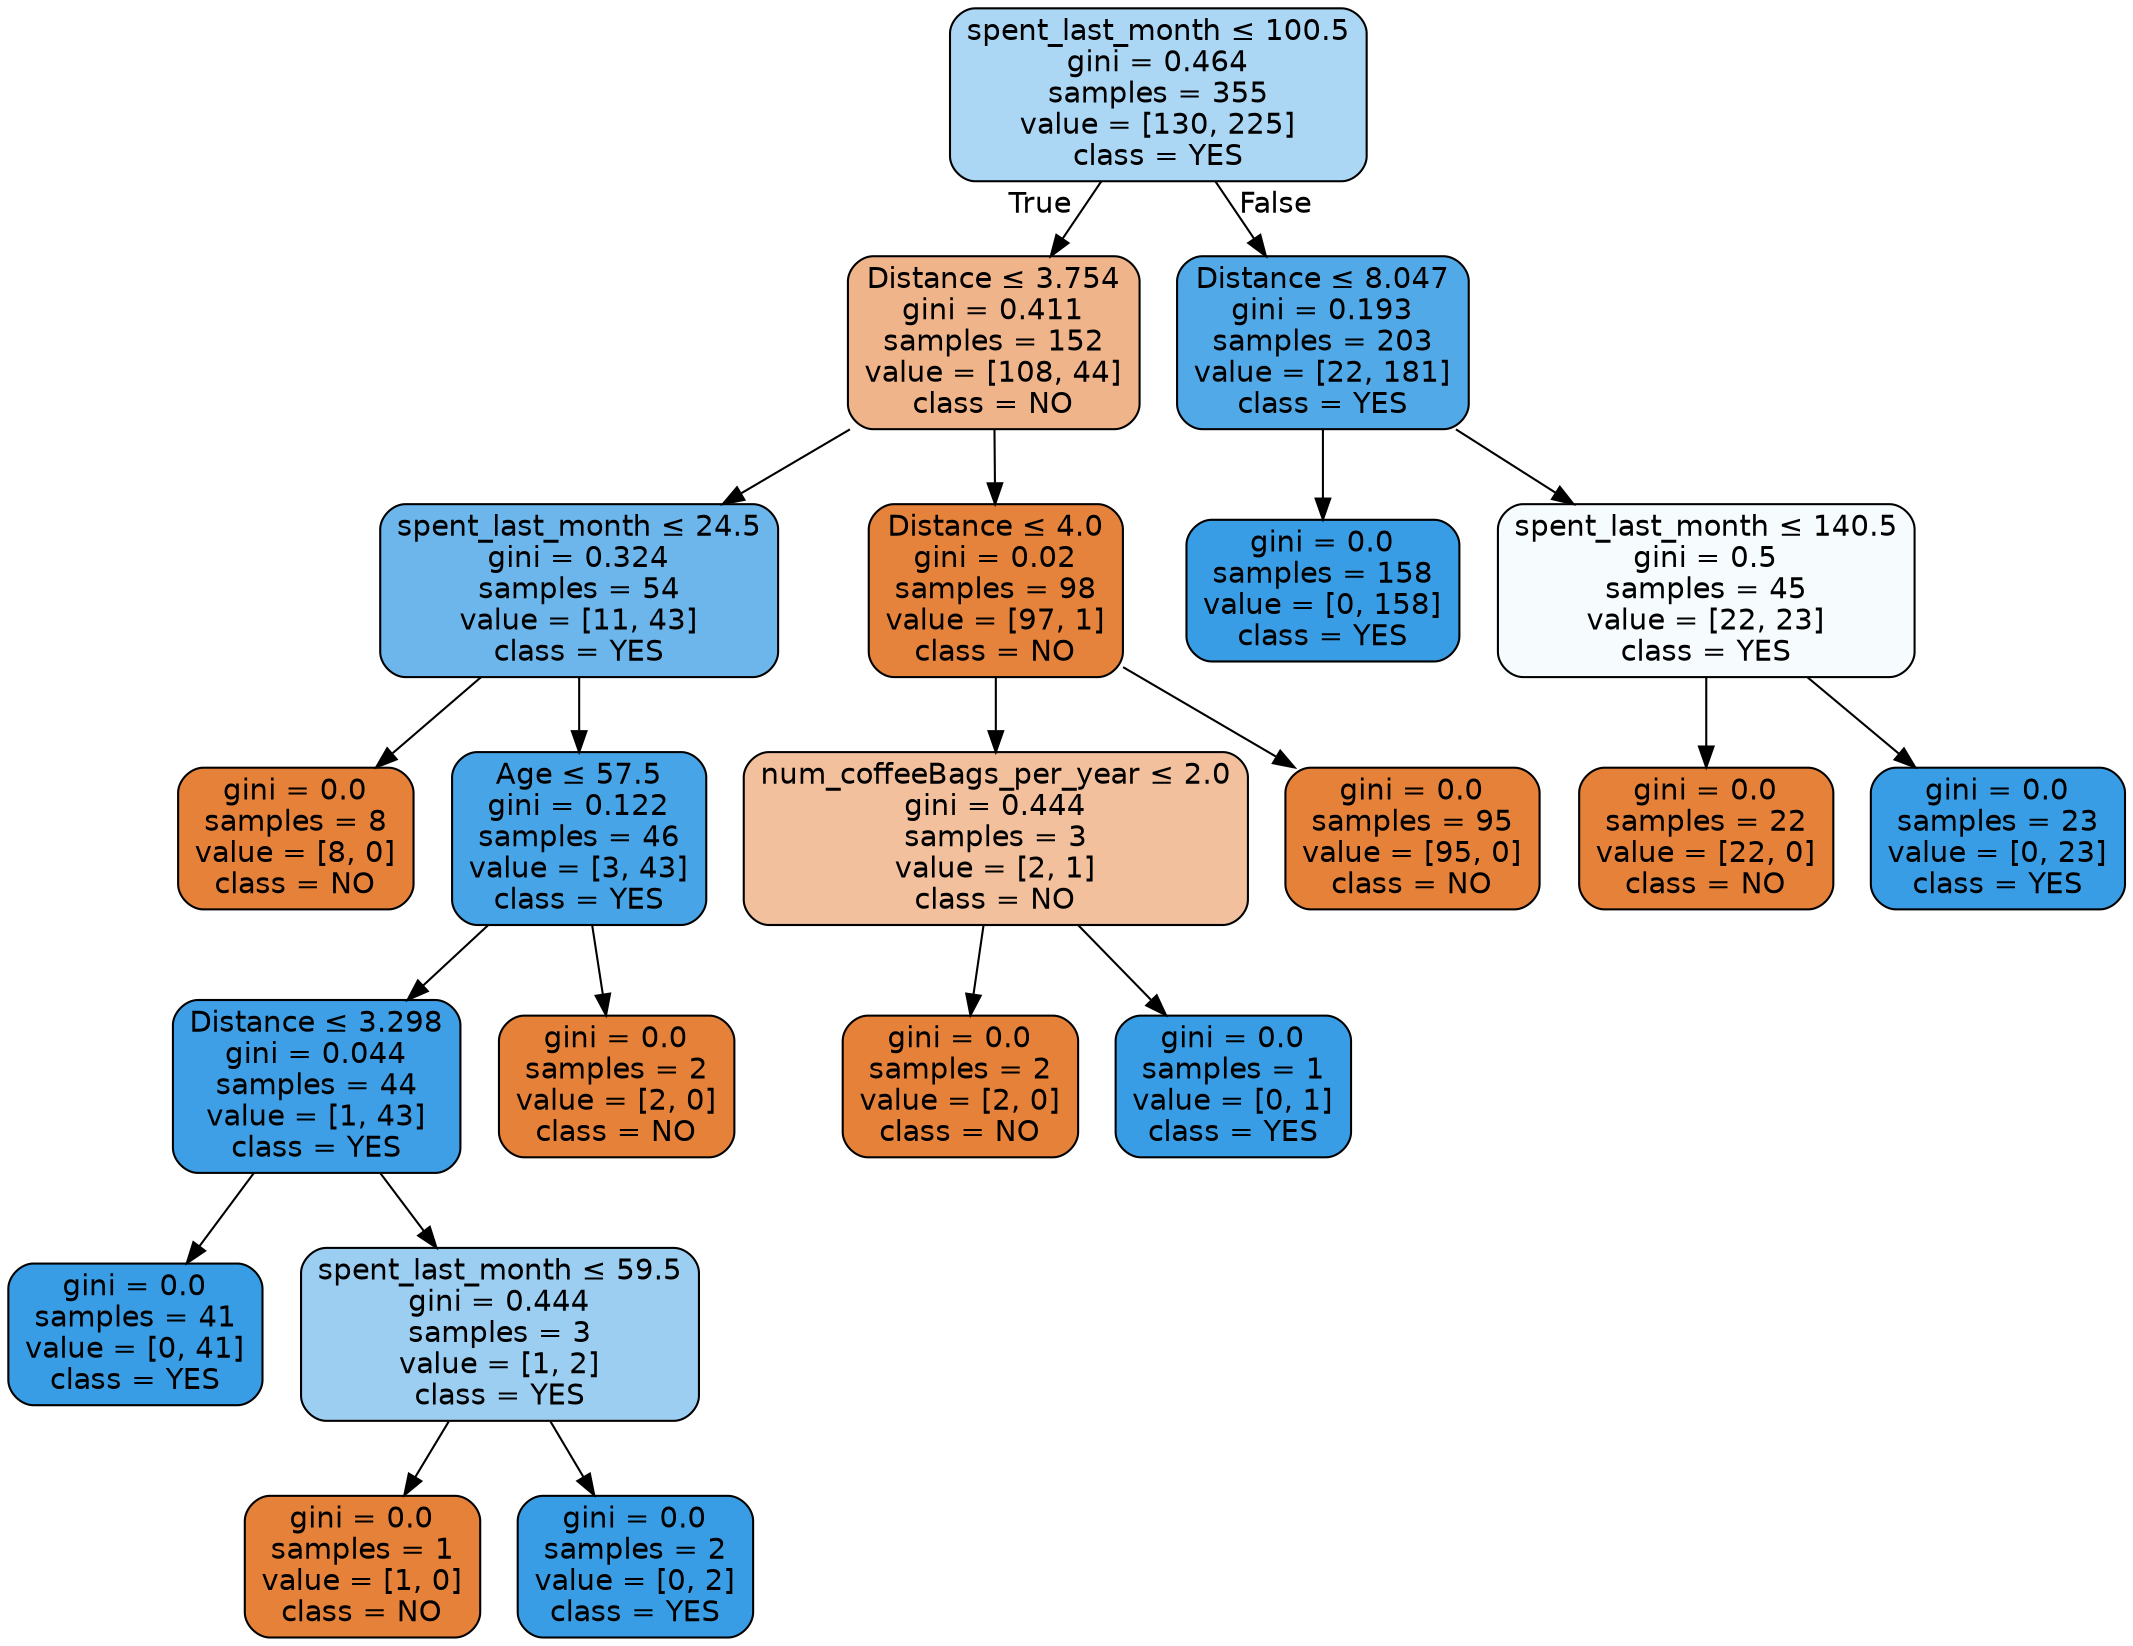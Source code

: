 digraph Tree {
node [shape=box, style="filled, rounded", color="black", fontname=helvetica] ;
edge [fontname=helvetica] ;
0 [label=<spent_last_month &le; 100.5<br/>gini = 0.464<br/>samples = 355<br/>value = [130, 225]<br/>class = YES>, fillcolor="#abd6f4"] ;
1 [label=<Distance &le; 3.754<br/>gini = 0.411<br/>samples = 152<br/>value = [108, 44]<br/>class = NO>, fillcolor="#f0b48a"] ;
0 -> 1 [labeldistance=2.5, labelangle=45, headlabel="True"] ;
2 [label=<spent_last_month &le; 24.5<br/>gini = 0.324<br/>samples = 54<br/>value = [11, 43]<br/>class = YES>, fillcolor="#6cb6ec"] ;
1 -> 2 ;
3 [label=<gini = 0.0<br/>samples = 8<br/>value = [8, 0]<br/>class = NO>, fillcolor="#e58139"] ;
2 -> 3 ;
4 [label=<Age &le; 57.5<br/>gini = 0.122<br/>samples = 46<br/>value = [3, 43]<br/>class = YES>, fillcolor="#47a4e7"] ;
2 -> 4 ;
5 [label=<Distance &le; 3.298<br/>gini = 0.044<br/>samples = 44<br/>value = [1, 43]<br/>class = YES>, fillcolor="#3e9fe6"] ;
4 -> 5 ;
6 [label=<gini = 0.0<br/>samples = 41<br/>value = [0, 41]<br/>class = YES>, fillcolor="#399de5"] ;
5 -> 6 ;
7 [label=<spent_last_month &le; 59.5<br/>gini = 0.444<br/>samples = 3<br/>value = [1, 2]<br/>class = YES>, fillcolor="#9ccef2"] ;
5 -> 7 ;
8 [label=<gini = 0.0<br/>samples = 1<br/>value = [1, 0]<br/>class = NO>, fillcolor="#e58139"] ;
7 -> 8 ;
9 [label=<gini = 0.0<br/>samples = 2<br/>value = [0, 2]<br/>class = YES>, fillcolor="#399de5"] ;
7 -> 9 ;
10 [label=<gini = 0.0<br/>samples = 2<br/>value = [2, 0]<br/>class = NO>, fillcolor="#e58139"] ;
4 -> 10 ;
11 [label=<Distance &le; 4.0<br/>gini = 0.02<br/>samples = 98<br/>value = [97, 1]<br/>class = NO>, fillcolor="#e5823b"] ;
1 -> 11 ;
12 [label=<num_coffeeBags_per_year &le; 2.0<br/>gini = 0.444<br/>samples = 3<br/>value = [2, 1]<br/>class = NO>, fillcolor="#f2c09c"] ;
11 -> 12 ;
13 [label=<gini = 0.0<br/>samples = 2<br/>value = [2, 0]<br/>class = NO>, fillcolor="#e58139"] ;
12 -> 13 ;
14 [label=<gini = 0.0<br/>samples = 1<br/>value = [0, 1]<br/>class = YES>, fillcolor="#399de5"] ;
12 -> 14 ;
15 [label=<gini = 0.0<br/>samples = 95<br/>value = [95, 0]<br/>class = NO>, fillcolor="#e58139"] ;
11 -> 15 ;
16 [label=<Distance &le; 8.047<br/>gini = 0.193<br/>samples = 203<br/>value = [22, 181]<br/>class = YES>, fillcolor="#51a9e8"] ;
0 -> 16 [labeldistance=2.5, labelangle=-45, headlabel="False"] ;
17 [label=<gini = 0.0<br/>samples = 158<br/>value = [0, 158]<br/>class = YES>, fillcolor="#399de5"] ;
16 -> 17 ;
18 [label=<spent_last_month &le; 140.5<br/>gini = 0.5<br/>samples = 45<br/>value = [22, 23]<br/>class = YES>, fillcolor="#f6fbfe"] ;
16 -> 18 ;
19 [label=<gini = 0.0<br/>samples = 22<br/>value = [22, 0]<br/>class = NO>, fillcolor="#e58139"] ;
18 -> 19 ;
20 [label=<gini = 0.0<br/>samples = 23<br/>value = [0, 23]<br/>class = YES>, fillcolor="#399de5"] ;
18 -> 20 ;
}